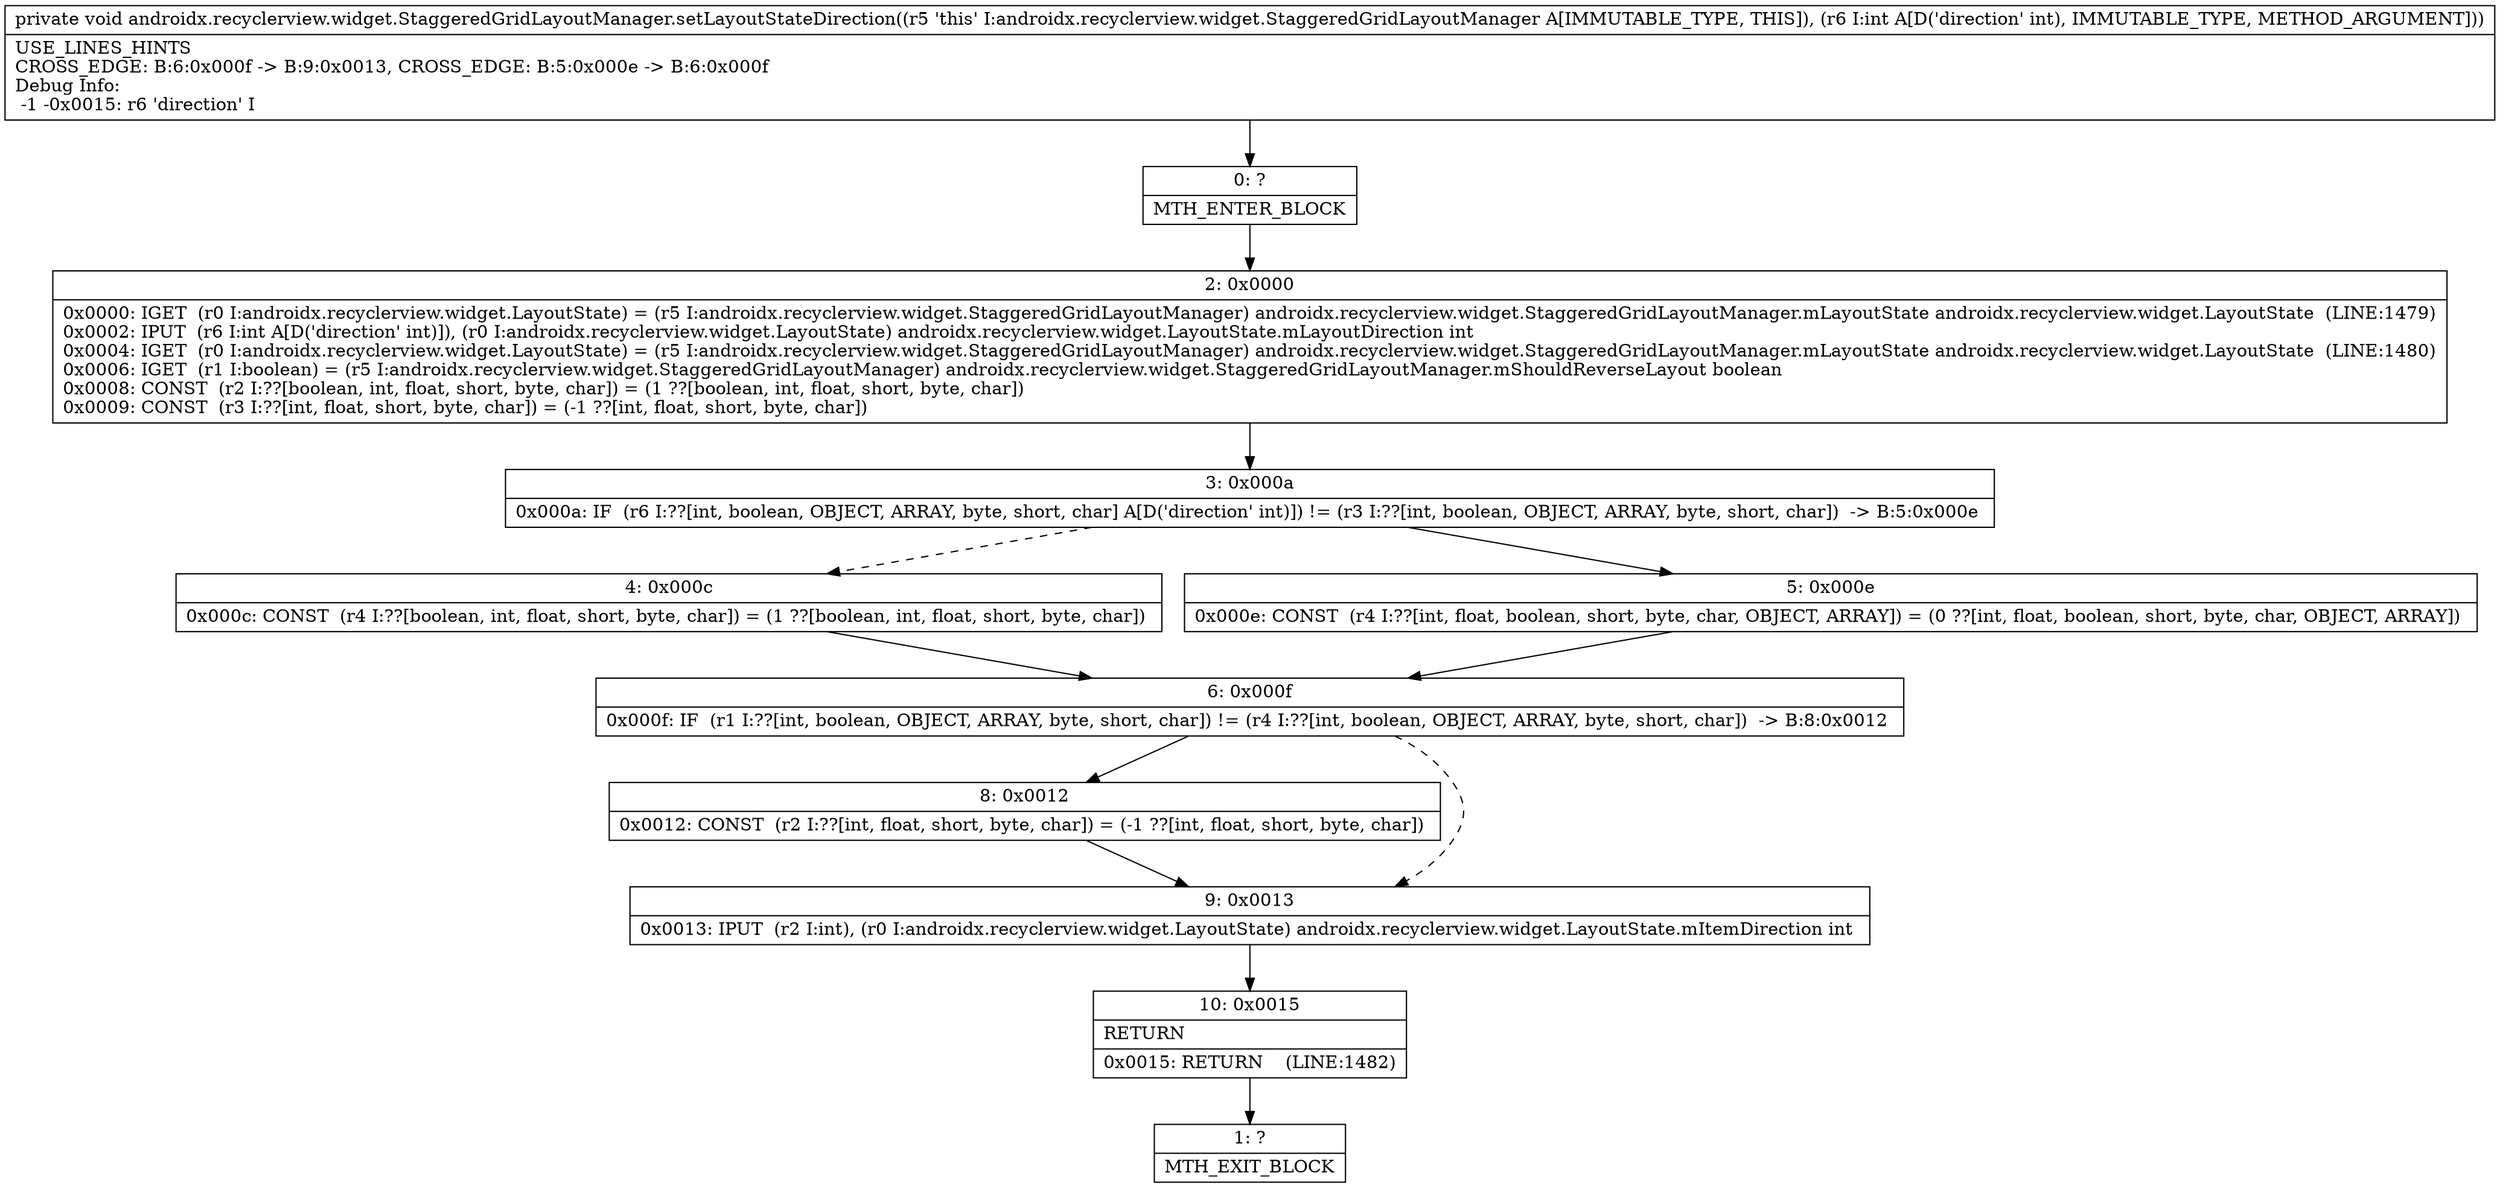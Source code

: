 digraph "CFG forandroidx.recyclerview.widget.StaggeredGridLayoutManager.setLayoutStateDirection(I)V" {
Node_0 [shape=record,label="{0\:\ ?|MTH_ENTER_BLOCK\l}"];
Node_2 [shape=record,label="{2\:\ 0x0000|0x0000: IGET  (r0 I:androidx.recyclerview.widget.LayoutState) = (r5 I:androidx.recyclerview.widget.StaggeredGridLayoutManager) androidx.recyclerview.widget.StaggeredGridLayoutManager.mLayoutState androidx.recyclerview.widget.LayoutState  (LINE:1479)\l0x0002: IPUT  (r6 I:int A[D('direction' int)]), (r0 I:androidx.recyclerview.widget.LayoutState) androidx.recyclerview.widget.LayoutState.mLayoutDirection int \l0x0004: IGET  (r0 I:androidx.recyclerview.widget.LayoutState) = (r5 I:androidx.recyclerview.widget.StaggeredGridLayoutManager) androidx.recyclerview.widget.StaggeredGridLayoutManager.mLayoutState androidx.recyclerview.widget.LayoutState  (LINE:1480)\l0x0006: IGET  (r1 I:boolean) = (r5 I:androidx.recyclerview.widget.StaggeredGridLayoutManager) androidx.recyclerview.widget.StaggeredGridLayoutManager.mShouldReverseLayout boolean \l0x0008: CONST  (r2 I:??[boolean, int, float, short, byte, char]) = (1 ??[boolean, int, float, short, byte, char]) \l0x0009: CONST  (r3 I:??[int, float, short, byte, char]) = (\-1 ??[int, float, short, byte, char]) \l}"];
Node_3 [shape=record,label="{3\:\ 0x000a|0x000a: IF  (r6 I:??[int, boolean, OBJECT, ARRAY, byte, short, char] A[D('direction' int)]) != (r3 I:??[int, boolean, OBJECT, ARRAY, byte, short, char])  \-\> B:5:0x000e \l}"];
Node_4 [shape=record,label="{4\:\ 0x000c|0x000c: CONST  (r4 I:??[boolean, int, float, short, byte, char]) = (1 ??[boolean, int, float, short, byte, char]) \l}"];
Node_6 [shape=record,label="{6\:\ 0x000f|0x000f: IF  (r1 I:??[int, boolean, OBJECT, ARRAY, byte, short, char]) != (r4 I:??[int, boolean, OBJECT, ARRAY, byte, short, char])  \-\> B:8:0x0012 \l}"];
Node_8 [shape=record,label="{8\:\ 0x0012|0x0012: CONST  (r2 I:??[int, float, short, byte, char]) = (\-1 ??[int, float, short, byte, char]) \l}"];
Node_9 [shape=record,label="{9\:\ 0x0013|0x0013: IPUT  (r2 I:int), (r0 I:androidx.recyclerview.widget.LayoutState) androidx.recyclerview.widget.LayoutState.mItemDirection int \l}"];
Node_10 [shape=record,label="{10\:\ 0x0015|RETURN\l|0x0015: RETURN    (LINE:1482)\l}"];
Node_1 [shape=record,label="{1\:\ ?|MTH_EXIT_BLOCK\l}"];
Node_5 [shape=record,label="{5\:\ 0x000e|0x000e: CONST  (r4 I:??[int, float, boolean, short, byte, char, OBJECT, ARRAY]) = (0 ??[int, float, boolean, short, byte, char, OBJECT, ARRAY]) \l}"];
MethodNode[shape=record,label="{private void androidx.recyclerview.widget.StaggeredGridLayoutManager.setLayoutStateDirection((r5 'this' I:androidx.recyclerview.widget.StaggeredGridLayoutManager A[IMMUTABLE_TYPE, THIS]), (r6 I:int A[D('direction' int), IMMUTABLE_TYPE, METHOD_ARGUMENT]))  | USE_LINES_HINTS\lCROSS_EDGE: B:6:0x000f \-\> B:9:0x0013, CROSS_EDGE: B:5:0x000e \-\> B:6:0x000f\lDebug Info:\l  \-1 \-0x0015: r6 'direction' I\l}"];
MethodNode -> Node_0;Node_0 -> Node_2;
Node_2 -> Node_3;
Node_3 -> Node_4[style=dashed];
Node_3 -> Node_5;
Node_4 -> Node_6;
Node_6 -> Node_8;
Node_6 -> Node_9[style=dashed];
Node_8 -> Node_9;
Node_9 -> Node_10;
Node_10 -> Node_1;
Node_5 -> Node_6;
}

